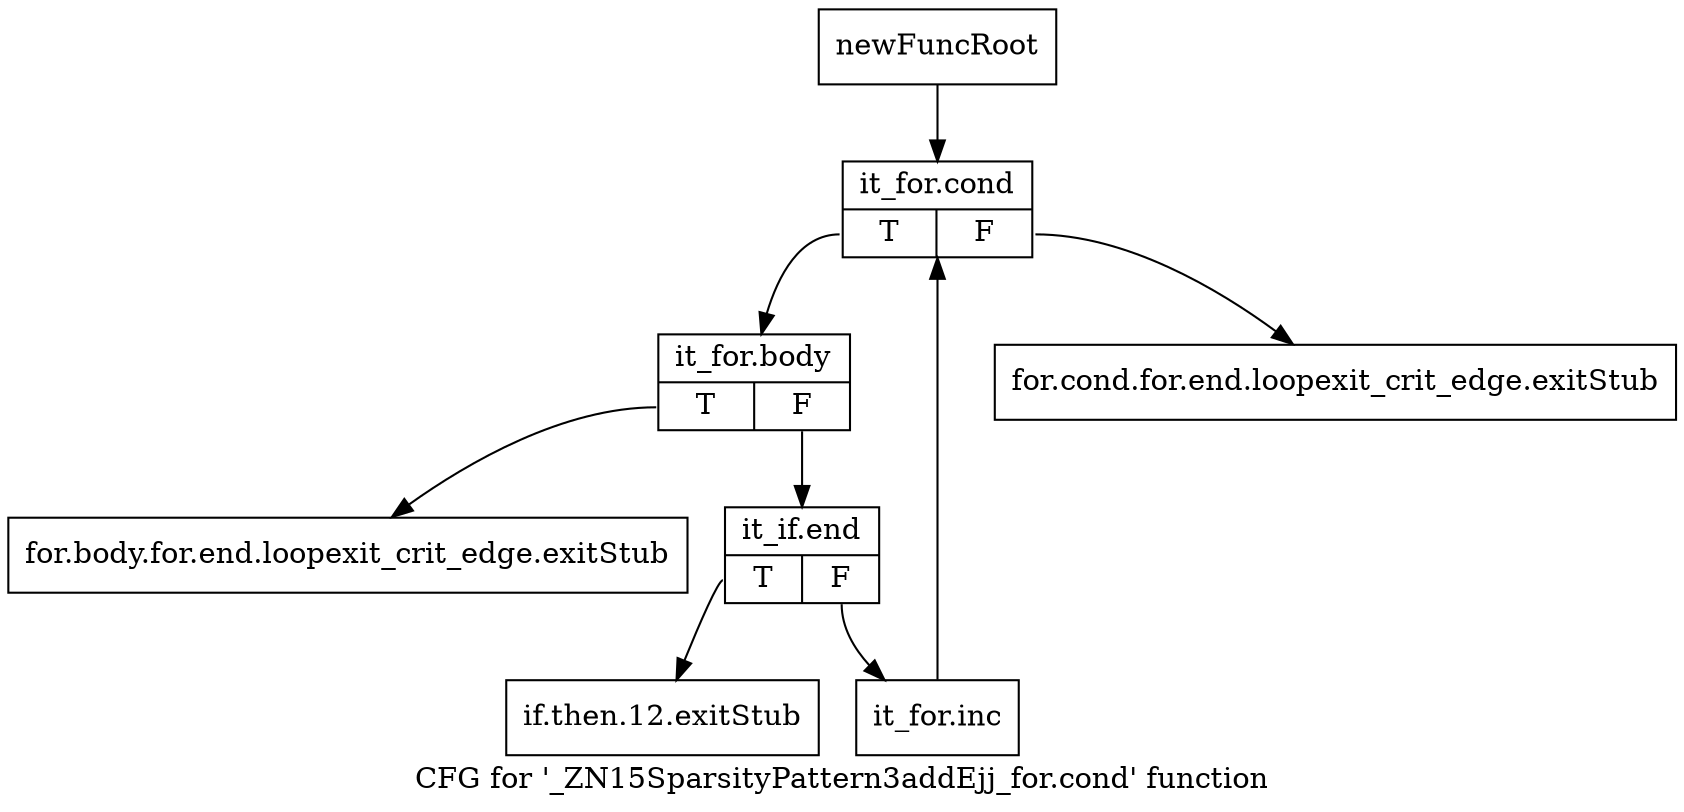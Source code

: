 digraph "CFG for '_ZN15SparsityPattern3addEjj_for.cond' function" {
	label="CFG for '_ZN15SparsityPattern3addEjj_for.cond' function";

	Node0x973bd90 [shape=record,label="{newFuncRoot}"];
	Node0x973bd90 -> Node0x973bed0;
	Node0x973bde0 [shape=record,label="{for.cond.for.end.loopexit_crit_edge.exitStub}"];
	Node0x973be30 [shape=record,label="{for.body.for.end.loopexit_crit_edge.exitStub}"];
	Node0x973be80 [shape=record,label="{if.then.12.exitStub}"];
	Node0x973bed0 [shape=record,label="{it_for.cond|{<s0>T|<s1>F}}"];
	Node0x973bed0:s0 -> Node0x973bf20;
	Node0x973bed0:s1 -> Node0x973bde0;
	Node0x973bf20 [shape=record,label="{it_for.body|{<s0>T|<s1>F}}"];
	Node0x973bf20:s0 -> Node0x973be30;
	Node0x973bf20:s1 -> Node0x973bf70;
	Node0x973bf70 [shape=record,label="{it_if.end|{<s0>T|<s1>F}}"];
	Node0x973bf70:s0 -> Node0x973be80;
	Node0x973bf70:s1 -> Node0x973bfc0;
	Node0x973bfc0 [shape=record,label="{it_for.inc}"];
	Node0x973bfc0 -> Node0x973bed0;
}
